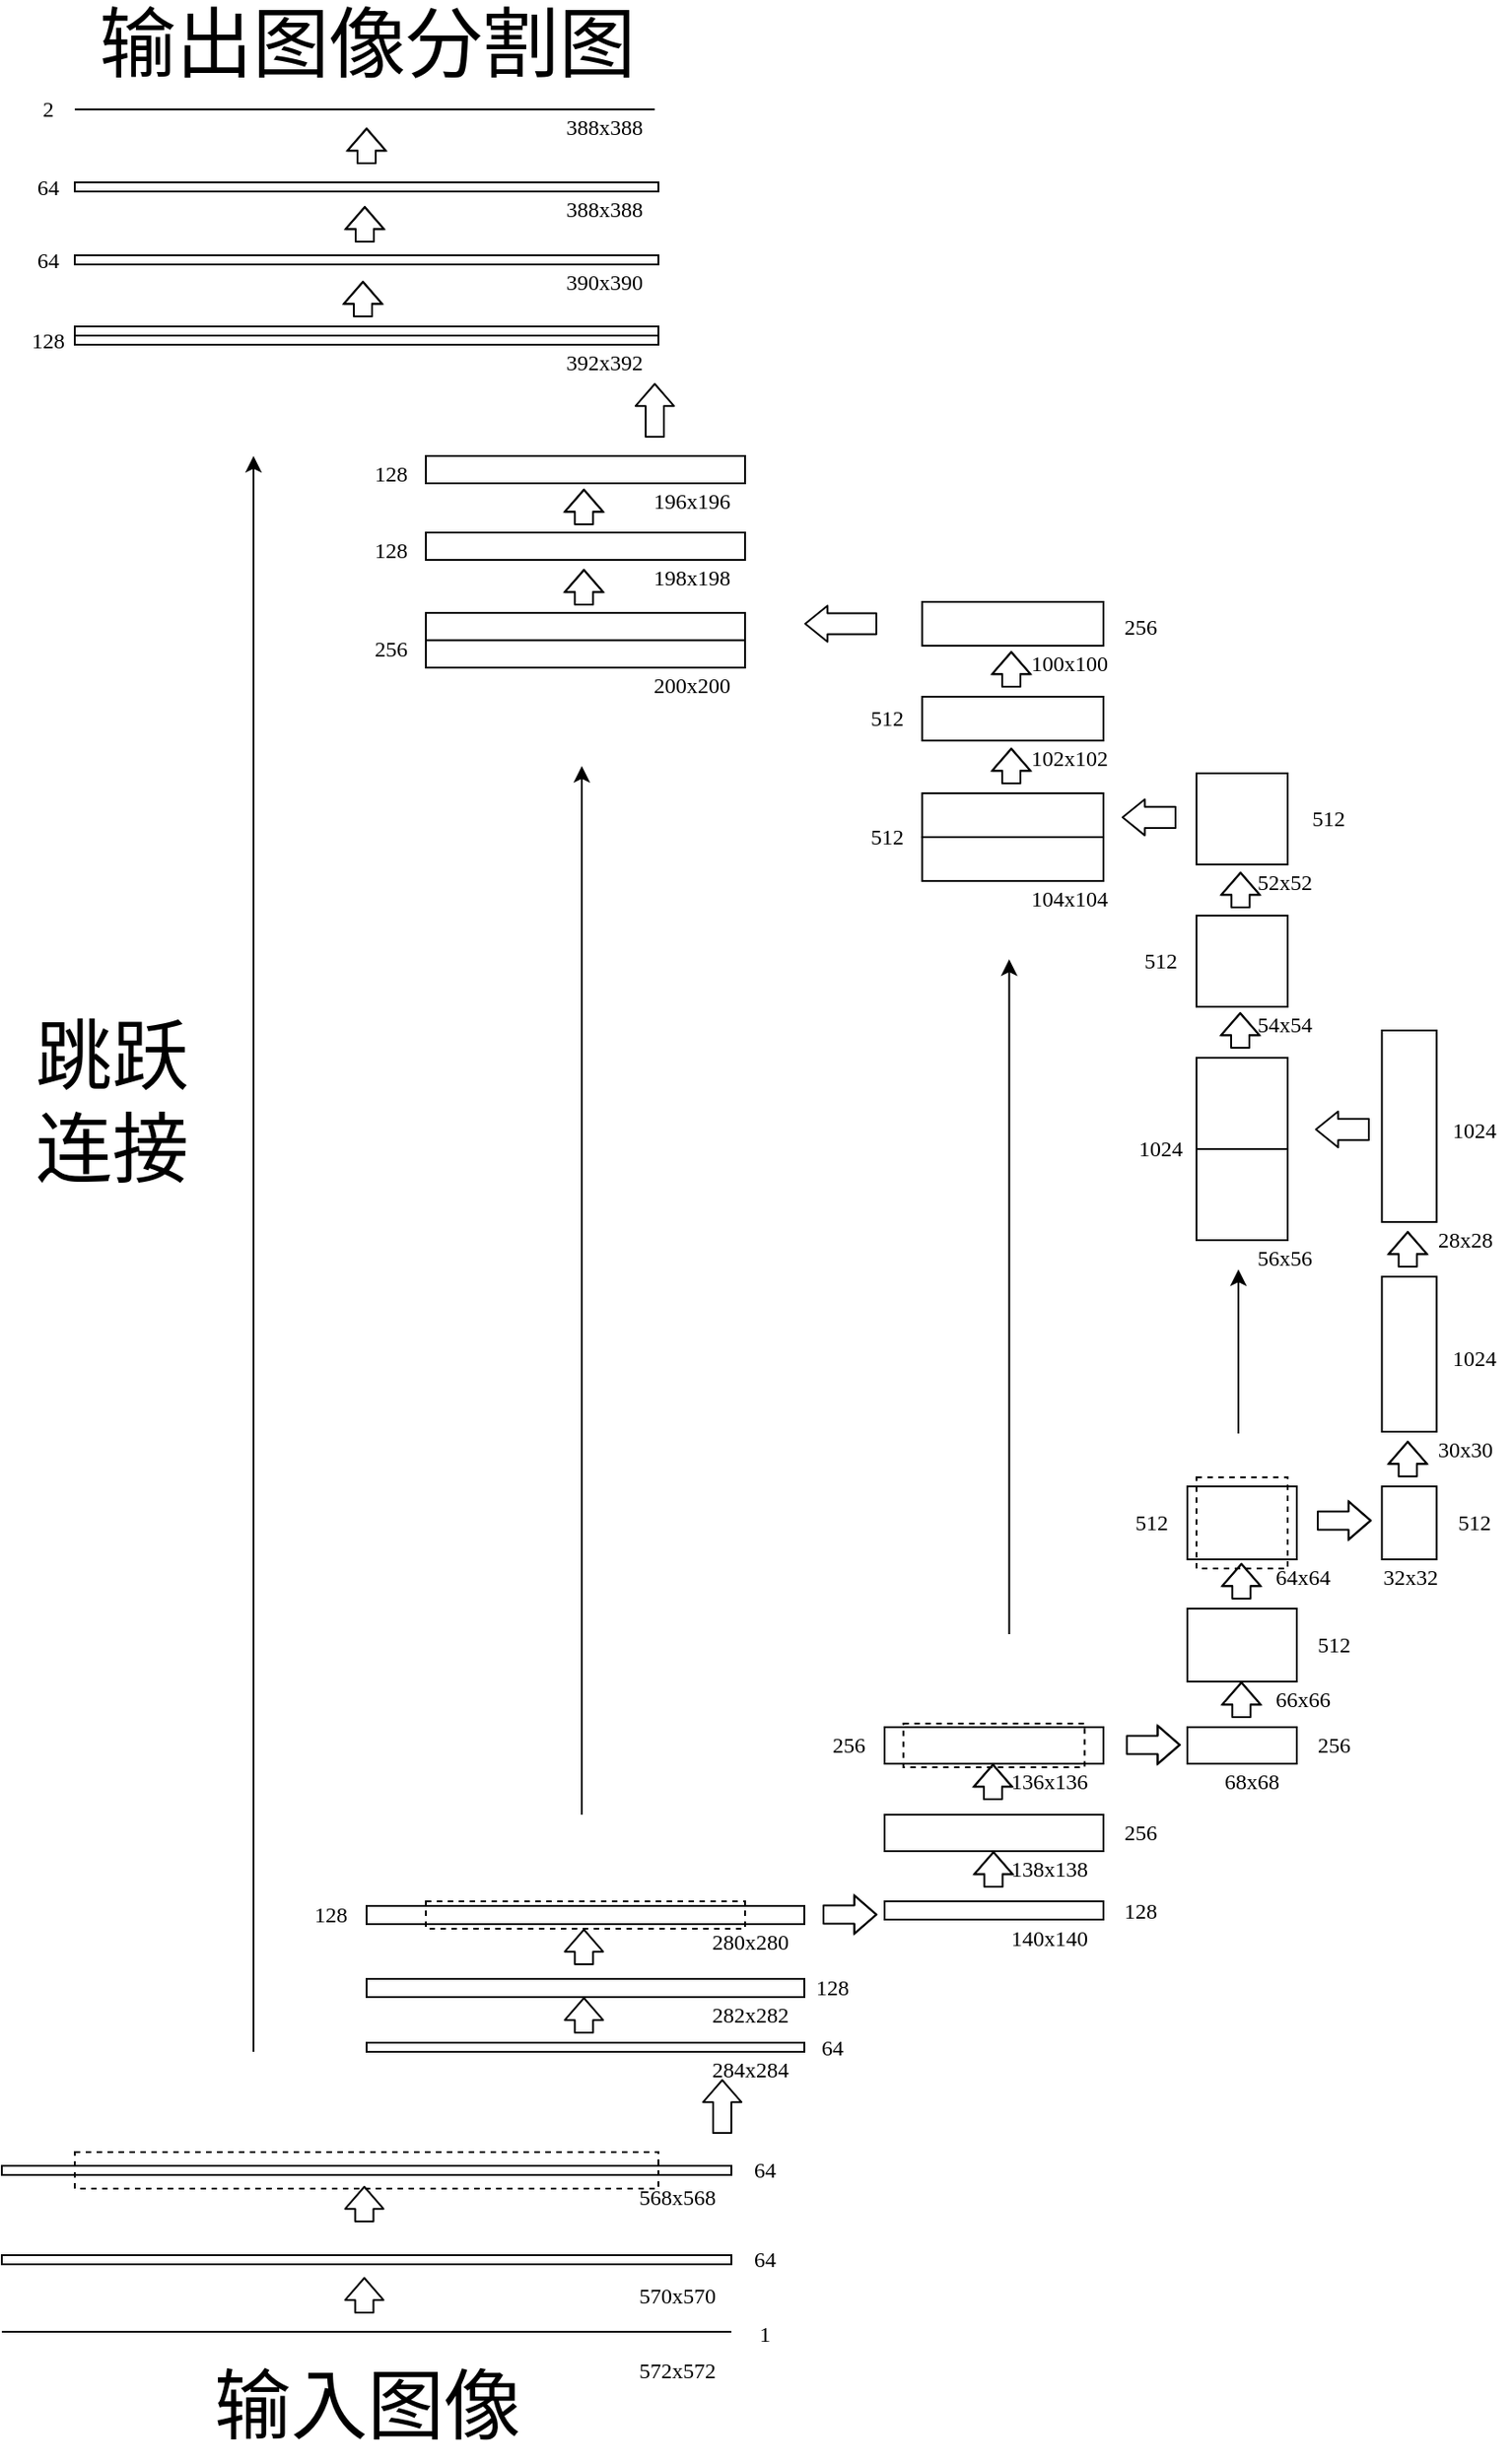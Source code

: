 <mxfile version="12.5.8" type="github">
  <diagram id="584rxZ2lj__Bb-bqf24h" name="Page-1">
    <mxGraphModel dx="1422" dy="745" grid="1" gridSize="10" guides="1" tooltips="1" connect="1" arrows="1" fold="1" page="1" pageScale="1" pageWidth="827" pageHeight="1169" math="0" shadow="0" extFonts="宋体^https://fonts.googleapis.com/css?family=%E5%AE%8B%E4%BD%93">
      <root>
        <mxCell id="0"/>
        <mxCell id="1" parent="0"/>
        <mxCell id="D4T93Kf8Fg8kUSdN_M_G-5" value="" style="rounded=0;whiteSpace=wrap;html=1;fontFamily=Times New Roman;" parent="1" vertex="1">
          <mxGeometry x="212" y="1485" width="240" height="10" as="geometry"/>
        </mxCell>
        <mxCell id="D4T93Kf8Fg8kUSdN_M_G-6" value="" style="rounded=0;whiteSpace=wrap;html=1;fontFamily=Times New Roman;" parent="1" vertex="1">
          <mxGeometry x="212" y="1445" width="240" height="10" as="geometry"/>
        </mxCell>
        <mxCell id="D4T93Kf8Fg8kUSdN_M_G-7" value="" style="endArrow=none;html=1;fontFamily=Times New Roman;" parent="1" edge="1">
          <mxGeometry width="50" height="50" relative="1" as="geometry">
            <mxPoint x="12" y="1678.5" as="sourcePoint"/>
            <mxPoint x="412" y="1678.5" as="targetPoint"/>
          </mxGeometry>
        </mxCell>
        <mxCell id="D4T93Kf8Fg8kUSdN_M_G-10" value="" style="rounded=0;whiteSpace=wrap;html=1;dashed=1;glass=1;fillColor=none;fontFamily=Times New Roman;" parent="1" vertex="1">
          <mxGeometry x="244.5" y="1442.5" width="175" height="15" as="geometry"/>
        </mxCell>
        <mxCell id="D4T93Kf8Fg8kUSdN_M_G-11" value="" style="shape=flexArrow;endArrow=classic;html=1;endWidth=10;endSize=3.7;fontFamily=Times New Roman;" parent="1" edge="1">
          <mxGeometry width="50" height="50" relative="1" as="geometry">
            <mxPoint x="331.17" y="1477.5" as="sourcePoint"/>
            <mxPoint x="331.17" y="1457.5" as="targetPoint"/>
          </mxGeometry>
        </mxCell>
        <mxCell id="D4T93Kf8Fg8kUSdN_M_G-12" value="" style="shape=flexArrow;endArrow=classic;html=1;endWidth=10;endSize=3.7;fontFamily=Times New Roman;" parent="1" edge="1">
          <mxGeometry width="50" height="50" relative="1" as="geometry">
            <mxPoint x="331.17" y="1515" as="sourcePoint"/>
            <mxPoint x="331.17" y="1495" as="targetPoint"/>
          </mxGeometry>
        </mxCell>
        <mxCell id="D4T93Kf8Fg8kUSdN_M_G-13" value="" style="rounded=0;whiteSpace=wrap;html=1;fontFamily=Times New Roman;" parent="1" vertex="1">
          <mxGeometry x="496" y="1442.5" width="120" height="10" as="geometry"/>
        </mxCell>
        <mxCell id="D4T93Kf8Fg8kUSdN_M_G-19" value="" style="shape=flexArrow;endArrow=classic;html=1;endWidth=10;endSize=3.7;fontFamily=Times New Roman;" parent="1" edge="1">
          <mxGeometry width="50" height="50" relative="1" as="geometry">
            <mxPoint x="555.71" y="1435" as="sourcePoint"/>
            <mxPoint x="555.71" y="1415" as="targetPoint"/>
            <Array as="points">
              <mxPoint x="555.71" y="1427.5"/>
            </Array>
          </mxGeometry>
        </mxCell>
        <mxCell id="D4T93Kf8Fg8kUSdN_M_G-22" value="" style="rounded=0;whiteSpace=wrap;html=1;fontFamily=Times New Roman;" parent="1" vertex="1">
          <mxGeometry x="496" y="1395" width="120" height="20" as="geometry"/>
        </mxCell>
        <mxCell id="D4T93Kf8Fg8kUSdN_M_G-23" value="" style="rounded=0;whiteSpace=wrap;html=1;fontFamily=Times New Roman;" parent="1" vertex="1">
          <mxGeometry x="496" y="1347.03" width="120" height="20" as="geometry"/>
        </mxCell>
        <mxCell id="D4T93Kf8Fg8kUSdN_M_G-24" value="" style="shape=flexArrow;endArrow=classic;html=1;endWidth=10;endSize=3.7;fontFamily=Times New Roman;" parent="1" edge="1">
          <mxGeometry width="50" height="50" relative="1" as="geometry">
            <mxPoint x="555.42" y="1387.03" as="sourcePoint"/>
            <mxPoint x="555.42" y="1367.03" as="targetPoint"/>
            <Array as="points">
              <mxPoint x="555.42" y="1379.53"/>
            </Array>
          </mxGeometry>
        </mxCell>
        <mxCell id="D4T93Kf8Fg8kUSdN_M_G-26" value="" style="rounded=0;whiteSpace=wrap;html=1;dashed=1;glass=1;fillColor=none;fontFamily=Times New Roman;" parent="1" vertex="1">
          <mxGeometry x="506.32" y="1345" width="99.37" height="24.06" as="geometry"/>
        </mxCell>
        <mxCell id="D4T93Kf8Fg8kUSdN_M_G-27" value="" style="shape=flexArrow;endArrow=classic;html=1;endWidth=10;endSize=3.7;fontFamily=Times New Roman;" parent="1" edge="1">
          <mxGeometry width="50" height="50" relative="1" as="geometry">
            <mxPoint x="462" y="1449.76" as="sourcePoint"/>
            <mxPoint x="492" y="1449.76" as="targetPoint"/>
            <Array as="points">
              <mxPoint x="472" y="1449.76"/>
            </Array>
          </mxGeometry>
        </mxCell>
        <mxCell id="D4T93Kf8Fg8kUSdN_M_G-28" value="" style="rounded=0;whiteSpace=wrap;html=1;fontFamily=Times New Roman;" parent="1" vertex="1">
          <mxGeometry x="662" y="1347.03" width="60" height="20" as="geometry"/>
        </mxCell>
        <mxCell id="D4T93Kf8Fg8kUSdN_M_G-29" value="" style="shape=flexArrow;endArrow=classic;html=1;endWidth=10;endSize=3.7;fontFamily=Times New Roman;" parent="1" edge="1">
          <mxGeometry width="50" height="50" relative="1" as="geometry">
            <mxPoint x="691.66" y="1342" as="sourcePoint"/>
            <mxPoint x="691.66" y="1322" as="targetPoint"/>
            <Array as="points">
              <mxPoint x="691.66" y="1334.5"/>
            </Array>
          </mxGeometry>
        </mxCell>
        <mxCell id="D4T93Kf8Fg8kUSdN_M_G-30" value="" style="rounded=0;whiteSpace=wrap;html=1;fontFamily=Times New Roman;" parent="1" vertex="1">
          <mxGeometry x="662" y="1282" width="60" height="40" as="geometry"/>
        </mxCell>
        <mxCell id="D4T93Kf8Fg8kUSdN_M_G-31" value="" style="rounded=0;whiteSpace=wrap;html=1;fontFamily=Times New Roman;" parent="1" vertex="1">
          <mxGeometry x="662" y="1215" width="60" height="40" as="geometry"/>
        </mxCell>
        <mxCell id="D4T93Kf8Fg8kUSdN_M_G-32" value="" style="shape=flexArrow;endArrow=classic;html=1;endWidth=10;endSize=3.7;fontFamily=Times New Roman;" parent="1" edge="1">
          <mxGeometry width="50" height="50" relative="1" as="geometry">
            <mxPoint x="691.66" y="1277" as="sourcePoint"/>
            <mxPoint x="691.66" y="1257" as="targetPoint"/>
            <Array as="points">
              <mxPoint x="691.66" y="1269.5"/>
            </Array>
          </mxGeometry>
        </mxCell>
        <mxCell id="D4T93Kf8Fg8kUSdN_M_G-33" value="" style="rounded=0;whiteSpace=wrap;html=1;dashed=1;glass=1;fillColor=none;fontFamily=Times New Roman;" parent="1" vertex="1">
          <mxGeometry x="667" y="1210" width="50" height="50" as="geometry"/>
        </mxCell>
        <mxCell id="D4T93Kf8Fg8kUSdN_M_G-34" value="" style="shape=flexArrow;endArrow=classic;html=1;endWidth=10;endSize=3.7;fontFamily=Times New Roman;" parent="1" edge="1">
          <mxGeometry width="50" height="50" relative="1" as="geometry">
            <mxPoint x="628.32" y="1356.69" as="sourcePoint"/>
            <mxPoint x="658.32" y="1356.69" as="targetPoint"/>
            <Array as="points">
              <mxPoint x="638.32" y="1356.69"/>
            </Array>
          </mxGeometry>
        </mxCell>
        <mxCell id="D4T93Kf8Fg8kUSdN_M_G-35" value="" style="rounded=0;whiteSpace=wrap;html=1;fontFamily=Times New Roman;" parent="1" vertex="1">
          <mxGeometry x="768.68" y="1215" width="30" height="40" as="geometry"/>
        </mxCell>
        <mxCell id="D4T93Kf8Fg8kUSdN_M_G-36" value="" style="shape=flexArrow;endArrow=classic;html=1;endWidth=10;endSize=3.7;fontFamily=Times New Roman;" parent="1" edge="1">
          <mxGeometry width="50" height="50" relative="1" as="geometry">
            <mxPoint x="782.85" y="1210" as="sourcePoint"/>
            <mxPoint x="782.85" y="1190" as="targetPoint"/>
            <Array as="points">
              <mxPoint x="782.85" y="1202.5"/>
            </Array>
          </mxGeometry>
        </mxCell>
        <mxCell id="D4T93Kf8Fg8kUSdN_M_G-37" value="" style="rounded=0;whiteSpace=wrap;html=1;fontFamily=Times New Roman;" parent="1" vertex="1">
          <mxGeometry x="768.68" y="1100" width="30" height="85" as="geometry"/>
        </mxCell>
        <mxCell id="D4T93Kf8Fg8kUSdN_M_G-38" value="" style="rounded=0;whiteSpace=wrap;html=1;fontFamily=Times New Roman;" parent="1" vertex="1">
          <mxGeometry x="768.68" y="965" width="30" height="105" as="geometry"/>
        </mxCell>
        <mxCell id="D4T93Kf8Fg8kUSdN_M_G-39" value="" style="shape=flexArrow;endArrow=classic;html=1;endWidth=10;endSize=3.7;fontFamily=Times New Roman;" parent="1" edge="1">
          <mxGeometry width="50" height="50" relative="1" as="geometry">
            <mxPoint x="782.85" y="1095" as="sourcePoint"/>
            <mxPoint x="782.85" y="1075" as="targetPoint"/>
            <Array as="points">
              <mxPoint x="782.85" y="1087.5"/>
            </Array>
          </mxGeometry>
        </mxCell>
        <mxCell id="D4T93Kf8Fg8kUSdN_M_G-41" value="" style="shape=flexArrow;endArrow=classic;html=1;endWidth=10;endSize=3.7;fontFamily=Times New Roman;" parent="1" edge="1">
          <mxGeometry width="50" height="50" relative="1" as="geometry">
            <mxPoint x="733" y="1233.69" as="sourcePoint"/>
            <mxPoint x="763" y="1233.69" as="targetPoint"/>
            <Array as="points">
              <mxPoint x="743" y="1233.69"/>
            </Array>
          </mxGeometry>
        </mxCell>
        <mxCell id="D4T93Kf8Fg8kUSdN_M_G-43" value="" style="rounded=0;whiteSpace=wrap;html=1;fontFamily=Times New Roman;" parent="1" vertex="1">
          <mxGeometry x="212" y="1520" width="240" height="5" as="geometry"/>
        </mxCell>
        <mxCell id="D4T93Kf8Fg8kUSdN_M_G-44" value="" style="rounded=0;whiteSpace=wrap;html=1;fontFamily=Times New Roman;" parent="1" vertex="1">
          <mxGeometry x="12" y="1587.5" width="400" height="5" as="geometry"/>
        </mxCell>
        <mxCell id="D4T93Kf8Fg8kUSdN_M_G-45" value="" style="rounded=0;whiteSpace=wrap;html=1;fontFamily=Times New Roman;" parent="1" vertex="1">
          <mxGeometry x="12" y="1636.5" width="400" height="5" as="geometry"/>
        </mxCell>
        <mxCell id="D4T93Kf8Fg8kUSdN_M_G-46" value="" style="shape=flexArrow;endArrow=classic;html=1;endWidth=10;endSize=3.7;fontFamily=Times New Roman;" parent="1" edge="1">
          <mxGeometry width="50" height="50" relative="1" as="geometry">
            <mxPoint x="210.75" y="1618.5" as="sourcePoint"/>
            <mxPoint x="210.75" y="1598.5" as="targetPoint"/>
          </mxGeometry>
        </mxCell>
        <mxCell id="D4T93Kf8Fg8kUSdN_M_G-47" value="" style="shape=flexArrow;endArrow=classic;html=1;endWidth=10;endSize=3.7;fontFamily=Times New Roman;" parent="1" edge="1">
          <mxGeometry width="50" height="50" relative="1" as="geometry">
            <mxPoint x="210.75" y="1668.5" as="sourcePoint"/>
            <mxPoint x="210.75" y="1648.5" as="targetPoint"/>
          </mxGeometry>
        </mxCell>
        <mxCell id="D4T93Kf8Fg8kUSdN_M_G-48" value="" style="rounded=0;whiteSpace=wrap;html=1;dashed=1;glass=1;fillColor=none;fontFamily=Times New Roman;" parent="1" vertex="1">
          <mxGeometry x="52" y="1580" width="320" height="20" as="geometry"/>
        </mxCell>
        <mxCell id="D4T93Kf8Fg8kUSdN_M_G-50" value="" style="shape=flexArrow;endArrow=classic;html=1;endWidth=10;endSize=3.7;fontFamily=Times New Roman;" parent="1" edge="1">
          <mxGeometry width="50" height="50" relative="1" as="geometry">
            <mxPoint x="407" y="1570" as="sourcePoint"/>
            <mxPoint x="407" y="1540" as="targetPoint"/>
          </mxGeometry>
        </mxCell>
        <mxCell id="D4T93Kf8Fg8kUSdN_M_G-52" value="" style="rounded=0;whiteSpace=wrap;html=1;glass=1;fillColor=none;fontFamily=Times New Roman;" parent="1" vertex="1">
          <mxGeometry x="667" y="1030" width="50" height="50" as="geometry"/>
        </mxCell>
        <mxCell id="D4T93Kf8Fg8kUSdN_M_G-53" value="" style="rounded=0;whiteSpace=wrap;html=1;glass=1;fillColor=none;fontFamily=Times New Roman;" parent="1" vertex="1">
          <mxGeometry x="667" y="980" width="50" height="50" as="geometry"/>
        </mxCell>
        <mxCell id="D4T93Kf8Fg8kUSdN_M_G-58" value="" style="shape=flexArrow;endArrow=classic;html=1;endWidth=7.143;endSize=3.731;width=11.613;fontFamily=Times New Roman;" parent="1" edge="1">
          <mxGeometry width="50" height="50" relative="1" as="geometry">
            <mxPoint x="762" y="1019.29" as="sourcePoint"/>
            <mxPoint x="732" y="1019.29" as="targetPoint"/>
          </mxGeometry>
        </mxCell>
        <mxCell id="D4T93Kf8Fg8kUSdN_M_G-62" value="" style="shape=flexArrow;endArrow=classic;html=1;endWidth=10;endSize=3.7;fontFamily=Times New Roman;" parent="1" edge="1">
          <mxGeometry width="50" height="50" relative="1" as="geometry">
            <mxPoint x="691.0" y="975" as="sourcePoint"/>
            <mxPoint x="691.0" y="955" as="targetPoint"/>
            <Array as="points">
              <mxPoint x="691.0" y="967.5"/>
            </Array>
          </mxGeometry>
        </mxCell>
        <mxCell id="D4T93Kf8Fg8kUSdN_M_G-63" value="" style="rounded=0;whiteSpace=wrap;html=1;glass=1;fillColor=none;fontFamily=Times New Roman;" parent="1" vertex="1">
          <mxGeometry x="667" y="902" width="50" height="50" as="geometry"/>
        </mxCell>
        <mxCell id="D4T93Kf8Fg8kUSdN_M_G-64" value="" style="rounded=0;whiteSpace=wrap;html=1;glass=1;fillColor=none;fontFamily=Times New Roman;" parent="1" vertex="1">
          <mxGeometry x="667" y="824" width="50" height="50" as="geometry"/>
        </mxCell>
        <mxCell id="D4T93Kf8Fg8kUSdN_M_G-65" value="" style="shape=flexArrow;endArrow=classic;html=1;endWidth=10;endSize=3.7;fontFamily=Times New Roman;" parent="1" edge="1">
          <mxGeometry width="50" height="50" relative="1" as="geometry">
            <mxPoint x="691.17" y="898" as="sourcePoint"/>
            <mxPoint x="691.17" y="878" as="targetPoint"/>
            <Array as="points">
              <mxPoint x="691.17" y="890.5"/>
            </Array>
          </mxGeometry>
        </mxCell>
        <mxCell id="D4T93Kf8Fg8kUSdN_M_G-66" value="" style="rounded=0;whiteSpace=wrap;html=1;glass=1;fillColor=none;fontFamily=Times New Roman;" parent="1" vertex="1">
          <mxGeometry x="516.63" y="859" width="99.37" height="24.06" as="geometry"/>
        </mxCell>
        <mxCell id="D4T93Kf8Fg8kUSdN_M_G-67" value="" style="rounded=0;whiteSpace=wrap;html=1;glass=1;fillColor=none;fontFamily=Times New Roman;" parent="1" vertex="1">
          <mxGeometry x="516.63" y="834.94" width="99.37" height="24.06" as="geometry"/>
        </mxCell>
        <mxCell id="D4T93Kf8Fg8kUSdN_M_G-68" value="" style="shape=flexArrow;endArrow=classic;html=1;endWidth=7.143;endSize=3.731;width=11.613;fontFamily=Times New Roman;" parent="1" edge="1">
          <mxGeometry width="50" height="50" relative="1" as="geometry">
            <mxPoint x="656" y="848.17" as="sourcePoint"/>
            <mxPoint x="626" y="848.17" as="targetPoint"/>
          </mxGeometry>
        </mxCell>
        <mxCell id="D4T93Kf8Fg8kUSdN_M_G-69" value="" style="shape=flexArrow;endArrow=classic;html=1;endWidth=10;endSize=3.7;fontFamily=Times New Roman;" parent="1" edge="1">
          <mxGeometry width="50" height="50" relative="1" as="geometry">
            <mxPoint x="565.48" y="830" as="sourcePoint"/>
            <mxPoint x="565.48" y="810" as="targetPoint"/>
            <Array as="points">
              <mxPoint x="565.48" y="822.5"/>
            </Array>
          </mxGeometry>
        </mxCell>
        <mxCell id="D4T93Kf8Fg8kUSdN_M_G-70" value="" style="rounded=0;whiteSpace=wrap;html=1;glass=1;fillColor=none;fontFamily=Times New Roman;" parent="1" vertex="1">
          <mxGeometry x="516.63" y="782" width="99.37" height="24.06" as="geometry"/>
        </mxCell>
        <mxCell id="D4T93Kf8Fg8kUSdN_M_G-71" value="" style="shape=flexArrow;endArrow=classic;html=1;endWidth=10;endSize=3.7;fontFamily=Times New Roman;" parent="1" edge="1">
          <mxGeometry width="50" height="50" relative="1" as="geometry">
            <mxPoint x="565.48" y="777" as="sourcePoint"/>
            <mxPoint x="565.48" y="757" as="targetPoint"/>
            <Array as="points">
              <mxPoint x="565.48" y="769.5"/>
            </Array>
          </mxGeometry>
        </mxCell>
        <mxCell id="D4T93Kf8Fg8kUSdN_M_G-72" value="" style="rounded=0;whiteSpace=wrap;html=1;glass=1;fillColor=none;fontFamily=Times New Roman;" parent="1" vertex="1">
          <mxGeometry x="516.63" y="730" width="99.37" height="24.06" as="geometry"/>
        </mxCell>
        <mxCell id="D4T93Kf8Fg8kUSdN_M_G-73" value="" style="shape=flexArrow;endArrow=classic;html=1;endWidth=7.143;endSize=3.731;width=11.613;fontFamily=Times New Roman;" parent="1" edge="1">
          <mxGeometry width="50" height="50" relative="1" as="geometry">
            <mxPoint x="492" y="742" as="sourcePoint"/>
            <mxPoint x="452" y="742" as="targetPoint"/>
          </mxGeometry>
        </mxCell>
        <mxCell id="D4T93Kf8Fg8kUSdN_M_G-77" value="" style="rounded=0;whiteSpace=wrap;html=1;glass=1;fillColor=none;fontFamily=Times New Roman;" parent="1" vertex="1">
          <mxGeometry x="244.5" y="751.06" width="175" height="15" as="geometry"/>
        </mxCell>
        <mxCell id="D4T93Kf8Fg8kUSdN_M_G-78" value="" style="rounded=0;whiteSpace=wrap;html=1;glass=1;fillColor=none;fontFamily=Times New Roman;" parent="1" vertex="1">
          <mxGeometry x="244.5" y="736.06" width="175" height="15" as="geometry"/>
        </mxCell>
        <mxCell id="D4T93Kf8Fg8kUSdN_M_G-79" value="" style="shape=flexArrow;endArrow=classic;html=1;endWidth=10;endSize=3.7;fontFamily=Times New Roman;" parent="1" edge="1">
          <mxGeometry width="50" height="50" relative="1" as="geometry">
            <mxPoint x="331.17" y="732" as="sourcePoint"/>
            <mxPoint x="331.17" y="712" as="targetPoint"/>
            <Array as="points">
              <mxPoint x="331.17" y="724.5"/>
            </Array>
          </mxGeometry>
        </mxCell>
        <mxCell id="D4T93Kf8Fg8kUSdN_M_G-80" value="" style="rounded=0;whiteSpace=wrap;html=1;glass=1;fillColor=none;fontFamily=Times New Roman;" parent="1" vertex="1">
          <mxGeometry x="244.5" y="692" width="175" height="15" as="geometry"/>
        </mxCell>
        <mxCell id="D4T93Kf8Fg8kUSdN_M_G-82" value="" style="shape=flexArrow;endArrow=classic;html=1;endWidth=10;endSize=3.7;fontFamily=Times New Roman;" parent="1" edge="1">
          <mxGeometry width="50" height="50" relative="1" as="geometry">
            <mxPoint x="331.17" y="688" as="sourcePoint"/>
            <mxPoint x="331.17" y="668" as="targetPoint"/>
            <Array as="points">
              <mxPoint x="331.17" y="680.5"/>
            </Array>
          </mxGeometry>
        </mxCell>
        <mxCell id="D4T93Kf8Fg8kUSdN_M_G-85" value="" style="rounded=0;whiteSpace=wrap;html=1;glass=1;fillColor=none;fontFamily=Times New Roman;" parent="1" vertex="1">
          <mxGeometry x="244.5" y="650" width="175" height="15" as="geometry"/>
        </mxCell>
        <mxCell id="D4T93Kf8Fg8kUSdN_M_G-86" value="" style="rounded=0;whiteSpace=wrap;html=1;glass=1;fillColor=none;fontFamily=Times New Roman;" parent="1" vertex="1">
          <mxGeometry x="52" y="584.0" width="320" height="5" as="geometry"/>
        </mxCell>
        <mxCell id="D4T93Kf8Fg8kUSdN_M_G-87" value="" style="rounded=0;whiteSpace=wrap;html=1;glass=1;fillColor=none;fontFamily=Times New Roman;" parent="1" vertex="1">
          <mxGeometry x="52" y="579.0" width="320" height="5" as="geometry"/>
        </mxCell>
        <mxCell id="D4T93Kf8Fg8kUSdN_M_G-89" value="" style="rounded=0;whiteSpace=wrap;html=1;glass=1;fillColor=none;fontFamily=Times New Roman;" parent="1" vertex="1">
          <mxGeometry x="52" y="540.0" width="320" height="5" as="geometry"/>
        </mxCell>
        <mxCell id="D4T93Kf8Fg8kUSdN_M_G-90" value="" style="rounded=0;whiteSpace=wrap;html=1;glass=1;fillColor=none;fontFamily=Times New Roman;" parent="1" vertex="1">
          <mxGeometry x="52" y="500.0" width="320" height="5" as="geometry"/>
        </mxCell>
        <mxCell id="D4T93Kf8Fg8kUSdN_M_G-91" value="" style="shape=flexArrow;endArrow=classic;html=1;endWidth=10;endSize=3.7;fontFamily=Times New Roman;" parent="1" edge="1">
          <mxGeometry width="50" height="50" relative="1" as="geometry">
            <mxPoint x="210.0" y="574" as="sourcePoint"/>
            <mxPoint x="210.0" y="554" as="targetPoint"/>
            <Array as="points">
              <mxPoint x="210.0" y="566.5"/>
            </Array>
          </mxGeometry>
        </mxCell>
        <mxCell id="D4T93Kf8Fg8kUSdN_M_G-92" value="" style="shape=flexArrow;endArrow=classic;html=1;endWidth=10;endSize=3.7;fontFamily=Times New Roman;" parent="1" edge="1">
          <mxGeometry width="50" height="50" relative="1" as="geometry">
            <mxPoint x="211.0" y="533" as="sourcePoint"/>
            <mxPoint x="211.0" y="513" as="targetPoint"/>
            <Array as="points">
              <mxPoint x="211.0" y="525.5"/>
            </Array>
          </mxGeometry>
        </mxCell>
        <mxCell id="D4T93Kf8Fg8kUSdN_M_G-93" value="" style="shape=flexArrow;endArrow=classic;html=1;endWidth=10;endSize=3.7;fontFamily=Times New Roman;" parent="1" edge="1">
          <mxGeometry width="50" height="50" relative="1" as="geometry">
            <mxPoint x="212.0" y="490" as="sourcePoint"/>
            <mxPoint x="212.0" y="470" as="targetPoint"/>
            <Array as="points">
              <mxPoint x="212.0" y="482.5"/>
            </Array>
          </mxGeometry>
        </mxCell>
        <mxCell id="D4T93Kf8Fg8kUSdN_M_G-95" value="" style="shape=flexArrow;endArrow=classic;html=1;endWidth=10;endSize=3.7;fontFamily=Times New Roman;" parent="1" edge="1">
          <mxGeometry width="50" height="50" relative="1" as="geometry">
            <mxPoint x="370" y="640" as="sourcePoint"/>
            <mxPoint x="370" y="610" as="targetPoint"/>
          </mxGeometry>
        </mxCell>
        <mxCell id="D4T93Kf8Fg8kUSdN_M_G-96" value="" style="endArrow=none;html=1;fontFamily=Times New Roman;" parent="1" edge="1">
          <mxGeometry width="50" height="50" relative="1" as="geometry">
            <mxPoint x="52" y="460" as="sourcePoint"/>
            <mxPoint x="370" y="460" as="targetPoint"/>
          </mxGeometry>
        </mxCell>
        <mxCell id="D4T93Kf8Fg8kUSdN_M_G-99" value="" style="endArrow=classic;html=1;fontFamily=Times New Roman;" parent="1" edge="1">
          <mxGeometry width="50" height="50" relative="1" as="geometry">
            <mxPoint x="330" y="1395" as="sourcePoint"/>
            <mxPoint x="330" y="820" as="targetPoint"/>
          </mxGeometry>
        </mxCell>
        <mxCell id="D4T93Kf8Fg8kUSdN_M_G-101" value="" style="endArrow=classic;html=1;fontFamily=Times New Roman;" parent="1" edge="1">
          <mxGeometry width="50" height="50" relative="1" as="geometry">
            <mxPoint x="564.32" y="1295.94" as="sourcePoint"/>
            <mxPoint x="564.32" y="926" as="targetPoint"/>
          </mxGeometry>
        </mxCell>
        <mxCell id="D4T93Kf8Fg8kUSdN_M_G-102" value="" style="endArrow=classic;html=1;fontFamily=Times New Roman;" parent="1" edge="1">
          <mxGeometry width="50" height="50" relative="1" as="geometry">
            <mxPoint x="690" y="1186" as="sourcePoint"/>
            <mxPoint x="690" y="1096" as="targetPoint"/>
          </mxGeometry>
        </mxCell>
        <mxCell id="D4T93Kf8Fg8kUSdN_M_G-103" value="&lt;font style=&quot;font-size: 42px&quot; face=&quot;宋体&quot;&gt;输入图像&lt;/font&gt;" style="text;html=1;align=center;verticalAlign=middle;resizable=0;points=[];autosize=1;fontSize=42;fontFamily=Times New Roman;" parent="1" vertex="1">
          <mxGeometry x="122" y="1690" width="180" height="60" as="geometry"/>
        </mxCell>
        <mxCell id="D4T93Kf8Fg8kUSdN_M_G-104" value="&lt;span style=&quot;font-size: 42px&quot;&gt;&lt;font style=&quot;font-size: 42px&quot; face=&quot;宋体&quot;&gt;跳跃&lt;br&gt;连接&lt;/font&gt;&lt;/span&gt;" style="text;html=1;align=center;verticalAlign=middle;resizable=0;points=[];autosize=1;fontSize=42;fontFamily=Times New Roman;" parent="1" vertex="1">
          <mxGeometry x="22" y="950" width="100" height="110" as="geometry"/>
        </mxCell>
        <mxCell id="D4T93Kf8Fg8kUSdN_M_G-105" value="" style="endArrow=classic;html=1;fontFamily=Times New Roman;" parent="1" edge="1">
          <mxGeometry width="50" height="50" relative="1" as="geometry">
            <mxPoint x="150" y="1525" as="sourcePoint"/>
            <mxPoint x="150" y="650" as="targetPoint"/>
          </mxGeometry>
        </mxCell>
        <mxCell id="D4T93Kf8Fg8kUSdN_M_G-107" value="572x572" style="text;html=1;align=center;verticalAlign=middle;resizable=0;points=[];autosize=1;fontSize=12;fontFamily=Times New Roman;" parent="1" vertex="1">
          <mxGeometry x="352" y="1690" width="60" height="20" as="geometry"/>
        </mxCell>
        <mxCell id="D4T93Kf8Fg8kUSdN_M_G-112" value="568x568" style="text;html=1;align=center;verticalAlign=middle;resizable=0;points=[];autosize=1;fontSize=12;fontFamily=Times New Roman;" parent="1" vertex="1">
          <mxGeometry x="352" y="1595" width="60" height="20" as="geometry"/>
        </mxCell>
        <mxCell id="D4T93Kf8Fg8kUSdN_M_G-113" value="1" style="text;html=1;align=center;verticalAlign=middle;resizable=0;points=[];autosize=1;fontSize=12;fontFamily=Times New Roman;" parent="1" vertex="1">
          <mxGeometry x="419.5" y="1670" width="20" height="20" as="geometry"/>
        </mxCell>
        <mxCell id="D4T93Kf8Fg8kUSdN_M_G-114" value="64" style="text;html=1;align=center;verticalAlign=middle;resizable=0;points=[];autosize=1;fontSize=12;fontFamily=Times New Roman;" parent="1" vertex="1">
          <mxGeometry x="414.5" y="1629" width="30" height="20" as="geometry"/>
        </mxCell>
        <mxCell id="D4T93Kf8Fg8kUSdN_M_G-115" value="64" style="text;html=1;align=center;verticalAlign=middle;resizable=0;points=[];autosize=1;fontSize=12;fontFamily=Times New Roman;" parent="1" vertex="1">
          <mxGeometry x="414.5" y="1580" width="30" height="20" as="geometry"/>
        </mxCell>
        <mxCell id="D4T93Kf8Fg8kUSdN_M_G-116" value="570x570" style="text;html=1;align=center;verticalAlign=middle;resizable=0;points=[];autosize=1;fontSize=12;fontFamily=Times New Roman;" parent="1" vertex="1">
          <mxGeometry x="352" y="1649" width="60" height="20" as="geometry"/>
        </mxCell>
        <mxCell id="D4T93Kf8Fg8kUSdN_M_G-117" value="284x284" style="text;html=1;align=center;verticalAlign=middle;resizable=0;points=[];autosize=1;fontSize=12;fontFamily=Times New Roman;" parent="1" vertex="1">
          <mxGeometry x="392" y="1525" width="60" height="20" as="geometry"/>
        </mxCell>
        <mxCell id="D4T93Kf8Fg8kUSdN_M_G-118" value="64" style="text;html=1;align=center;verticalAlign=middle;resizable=0;points=[];autosize=1;fontSize=12;fontFamily=Times New Roman;" parent="1" vertex="1">
          <mxGeometry x="452" y="1512.5" width="30" height="20" as="geometry"/>
        </mxCell>
        <mxCell id="D4T93Kf8Fg8kUSdN_M_G-119" value="282x282" style="text;html=1;align=center;verticalAlign=middle;resizable=0;points=[];autosize=1;fontSize=12;fontFamily=Times New Roman;" parent="1" vertex="1">
          <mxGeometry x="392" y="1495" width="60" height="20" as="geometry"/>
        </mxCell>
        <mxCell id="D4T93Kf8Fg8kUSdN_M_G-120" value="128" style="text;html=1;align=center;verticalAlign=middle;resizable=0;points=[];autosize=1;fontSize=12;fontFamily=Times New Roman;" parent="1" vertex="1">
          <mxGeometry x="452" y="1480" width="30" height="20" as="geometry"/>
        </mxCell>
        <mxCell id="D4T93Kf8Fg8kUSdN_M_G-121" value="280x280" style="text;html=1;align=center;verticalAlign=middle;resizable=0;points=[];autosize=1;fontSize=12;fontFamily=Times New Roman;" parent="1" vertex="1">
          <mxGeometry x="392" y="1455" width="60" height="20" as="geometry"/>
        </mxCell>
        <mxCell id="D4T93Kf8Fg8kUSdN_M_G-122" value="128" style="text;html=1;align=center;verticalAlign=middle;resizable=0;points=[];autosize=1;fontSize=12;fontFamily=Times New Roman;" parent="1" vertex="1">
          <mxGeometry x="177" y="1440" width="30" height="20" as="geometry"/>
        </mxCell>
        <mxCell id="D4T93Kf8Fg8kUSdN_M_G-123" value="140x140" style="text;html=1;align=center;verticalAlign=middle;resizable=0;points=[];autosize=1;fontSize=12;fontFamily=Times New Roman;" parent="1" vertex="1">
          <mxGeometry x="556" y="1452.5" width="60" height="20" as="geometry"/>
        </mxCell>
        <mxCell id="D4T93Kf8Fg8kUSdN_M_G-124" value="128" style="text;html=1;align=center;verticalAlign=middle;resizable=0;points=[];autosize=1;fontSize=12;fontFamily=Times New Roman;" parent="1" vertex="1">
          <mxGeometry x="621" y="1437.5" width="30" height="20" as="geometry"/>
        </mxCell>
        <mxCell id="D4T93Kf8Fg8kUSdN_M_G-125" value="256" style="text;html=1;align=center;verticalAlign=middle;resizable=0;points=[];autosize=1;fontSize=12;fontFamily=Times New Roman;" parent="1" vertex="1">
          <mxGeometry x="621" y="1395" width="30" height="20" as="geometry"/>
        </mxCell>
        <mxCell id="D4T93Kf8Fg8kUSdN_M_G-126" value="138x138" style="text;html=1;align=center;verticalAlign=middle;resizable=0;points=[];autosize=1;fontSize=12;fontFamily=Times New Roman;" parent="1" vertex="1">
          <mxGeometry x="556" y="1415" width="60" height="20" as="geometry"/>
        </mxCell>
        <mxCell id="D4T93Kf8Fg8kUSdN_M_G-129" value="256" style="text;html=1;align=center;verticalAlign=middle;resizable=0;points=[];autosize=1;fontSize=12;fontFamily=Times New Roman;" parent="1" vertex="1">
          <mxGeometry x="461" y="1347.03" width="30" height="20" as="geometry"/>
        </mxCell>
        <mxCell id="D4T93Kf8Fg8kUSdN_M_G-130" value="136x136" style="text;html=1;align=center;verticalAlign=middle;resizable=0;points=[];autosize=1;fontSize=12;fontFamily=Times New Roman;" parent="1" vertex="1">
          <mxGeometry x="556" y="1367.03" width="60" height="20" as="geometry"/>
        </mxCell>
        <mxCell id="D4T93Kf8Fg8kUSdN_M_G-131" value="256" style="text;html=1;align=center;verticalAlign=middle;resizable=0;points=[];autosize=1;fontSize=12;fontFamily=Times New Roman;" parent="1" vertex="1">
          <mxGeometry x="727" y="1347.03" width="30" height="20" as="geometry"/>
        </mxCell>
        <mxCell id="D4T93Kf8Fg8kUSdN_M_G-132" value="68x68" style="text;html=1;align=center;verticalAlign=middle;resizable=0;points=[];autosize=1;fontSize=12;fontFamily=Times New Roman;" parent="1" vertex="1">
          <mxGeometry x="672" y="1367.03" width="50" height="20" as="geometry"/>
        </mxCell>
        <mxCell id="D4T93Kf8Fg8kUSdN_M_G-133" value="512" style="text;html=1;align=center;verticalAlign=middle;resizable=0;points=[];autosize=1;fontSize=12;fontFamily=Times New Roman;" parent="1" vertex="1">
          <mxGeometry x="727" y="1292" width="30" height="20" as="geometry"/>
        </mxCell>
        <mxCell id="D4T93Kf8Fg8kUSdN_M_G-134" value="66x66" style="text;html=1;align=center;verticalAlign=middle;resizable=0;points=[];autosize=1;fontSize=12;fontFamily=Times New Roman;" parent="1" vertex="1">
          <mxGeometry x="700" y="1322" width="50" height="20" as="geometry"/>
        </mxCell>
        <mxCell id="D4T93Kf8Fg8kUSdN_M_G-135" value="64x64" style="text;html=1;align=center;verticalAlign=middle;resizable=0;points=[];autosize=1;fontSize=12;fontFamily=Times New Roman;" parent="1" vertex="1">
          <mxGeometry x="700" y="1255" width="50" height="20" as="geometry"/>
        </mxCell>
        <mxCell id="D4T93Kf8Fg8kUSdN_M_G-136" value="512" style="text;html=1;align=center;verticalAlign=middle;resizable=0;points=[];autosize=1;fontSize=12;fontFamily=Times New Roman;" parent="1" vertex="1">
          <mxGeometry x="627" y="1225" width="30" height="20" as="geometry"/>
        </mxCell>
        <mxCell id="D4T93Kf8Fg8kUSdN_M_G-137" value="32x32" style="text;html=1;align=center;verticalAlign=middle;resizable=0;points=[];autosize=1;fontSize=12;fontFamily=Times New Roman;" parent="1" vertex="1">
          <mxGeometry x="758.68" y="1255" width="50" height="20" as="geometry"/>
        </mxCell>
        <mxCell id="D4T93Kf8Fg8kUSdN_M_G-140" value="512" style="text;html=1;align=center;verticalAlign=middle;resizable=0;points=[];autosize=1;fontSize=12;fontFamily=Times New Roman;" parent="1" vertex="1">
          <mxGeometry x="803.68" y="1225" width="30" height="20" as="geometry"/>
        </mxCell>
        <mxCell id="D4T93Kf8Fg8kUSdN_M_G-141" value="1024" style="text;html=1;align=center;verticalAlign=middle;resizable=0;points=[];autosize=1;fontSize=12;fontFamily=Times New Roman;" parent="1" vertex="1">
          <mxGeometry x="798.68" y="1010" width="40" height="20" as="geometry"/>
        </mxCell>
        <mxCell id="D4T93Kf8Fg8kUSdN_M_G-142" value="1024" style="text;html=1;align=center;verticalAlign=middle;resizable=0;points=[];autosize=1;fontSize=12;fontFamily=Times New Roman;" parent="1" vertex="1">
          <mxGeometry x="798.68" y="1135" width="40" height="20" as="geometry"/>
        </mxCell>
        <mxCell id="D4T93Kf8Fg8kUSdN_M_G-145" value="30x30" style="text;html=1;align=center;verticalAlign=middle;resizable=0;points=[];autosize=1;fontSize=12;fontFamily=Times New Roman;" parent="1" vertex="1">
          <mxGeometry x="788.68" y="1185" width="50" height="20" as="geometry"/>
        </mxCell>
        <mxCell id="D4T93Kf8Fg8kUSdN_M_G-148" value="28x28" style="text;html=1;align=center;verticalAlign=middle;resizable=0;points=[];autosize=1;fontSize=12;fontFamily=Times New Roman;" parent="1" vertex="1">
          <mxGeometry x="788.68" y="1070" width="50" height="20" as="geometry"/>
        </mxCell>
        <mxCell id="D4T93Kf8Fg8kUSdN_M_G-149" value="1024" style="text;html=1;align=center;verticalAlign=middle;resizable=0;points=[];autosize=1;fontSize=12;fontFamily=Times New Roman;" parent="1" vertex="1">
          <mxGeometry x="627" y="1020" width="40" height="20" as="geometry"/>
        </mxCell>
        <mxCell id="D4T93Kf8Fg8kUSdN_M_G-150" value="56x56" style="text;html=1;align=center;verticalAlign=middle;resizable=0;points=[];autosize=1;fontSize=12;fontFamily=Times New Roman;" parent="1" vertex="1">
          <mxGeometry x="690" y="1080" width="50" height="20" as="geometry"/>
        </mxCell>
        <mxCell id="D4T93Kf8Fg8kUSdN_M_G-151" value="54x54" style="text;html=1;align=center;verticalAlign=middle;resizable=0;points=[];autosize=1;fontSize=12;fontFamily=Times New Roman;" parent="1" vertex="1">
          <mxGeometry x="690" y="952" width="50" height="20" as="geometry"/>
        </mxCell>
        <mxCell id="D4T93Kf8Fg8kUSdN_M_G-152" value="52x52" style="text;html=1;align=center;verticalAlign=middle;resizable=0;points=[];autosize=1;fontSize=12;fontFamily=Times New Roman;" parent="1" vertex="1">
          <mxGeometry x="690" y="874" width="50" height="20" as="geometry"/>
        </mxCell>
        <mxCell id="D4T93Kf8Fg8kUSdN_M_G-155" value="512" style="text;html=1;align=center;verticalAlign=middle;resizable=0;points=[];autosize=1;fontSize=12;fontFamily=Times New Roman;" parent="1" vertex="1">
          <mxGeometry x="632" y="917" width="30" height="20" as="geometry"/>
        </mxCell>
        <mxCell id="D4T93Kf8Fg8kUSdN_M_G-157" value="512" style="text;html=1;align=center;verticalAlign=middle;resizable=0;points=[];autosize=1;fontSize=12;fontFamily=Times New Roman;" parent="1" vertex="1">
          <mxGeometry x="723.68" y="839" width="30" height="20" as="geometry"/>
        </mxCell>
        <mxCell id="D4T93Kf8Fg8kUSdN_M_G-158" value="104x104" style="text;html=1;align=center;verticalAlign=middle;resizable=0;points=[];autosize=1;fontSize=12;fontFamily=Times New Roman;" parent="1" vertex="1">
          <mxGeometry x="567" y="883.06" width="60" height="20" as="geometry"/>
        </mxCell>
        <mxCell id="D4T93Kf8Fg8kUSdN_M_G-159" value="512" style="text;html=1;align=center;verticalAlign=middle;resizable=0;points=[];autosize=1;fontSize=12;fontFamily=Times New Roman;" parent="1" vertex="1">
          <mxGeometry x="481.63" y="849" width="30" height="20" as="geometry"/>
        </mxCell>
        <mxCell id="D4T93Kf8Fg8kUSdN_M_G-160" value="512" style="text;html=1;align=center;verticalAlign=middle;resizable=0;points=[];autosize=1;fontSize=12;fontFamily=Times New Roman;" parent="1" vertex="1">
          <mxGeometry x="481.63" y="784.03" width="30" height="20" as="geometry"/>
        </mxCell>
        <mxCell id="D4T93Kf8Fg8kUSdN_M_G-161" value="256" style="text;html=1;align=center;verticalAlign=middle;resizable=0;points=[];autosize=1;fontSize=12;fontFamily=Times New Roman;" parent="1" vertex="1">
          <mxGeometry x="621" y="733.56" width="30" height="20" as="geometry"/>
        </mxCell>
        <mxCell id="D4T93Kf8Fg8kUSdN_M_G-162" value="102x102" style="text;html=1;align=center;verticalAlign=middle;resizable=0;points=[];autosize=1;fontSize=12;fontFamily=Times New Roman;" parent="1" vertex="1">
          <mxGeometry x="567" y="806.06" width="60" height="20" as="geometry"/>
        </mxCell>
        <mxCell id="D4T93Kf8Fg8kUSdN_M_G-165" value="100x100" style="text;html=1;align=center;verticalAlign=middle;resizable=0;points=[];autosize=1;fontSize=12;fontFamily=Times New Roman;" parent="1" vertex="1">
          <mxGeometry x="567" y="754.06" width="60" height="20" as="geometry"/>
        </mxCell>
        <mxCell id="D4T93Kf8Fg8kUSdN_M_G-166" value="200x200" style="text;html=1;align=center;verticalAlign=middle;resizable=0;points=[];autosize=1;fontSize=12;fontFamily=Times New Roman;" parent="1" vertex="1">
          <mxGeometry x="359.5" y="766.06" width="60" height="20" as="geometry"/>
        </mxCell>
        <mxCell id="D4T93Kf8Fg8kUSdN_M_G-167" value="256" style="text;html=1;align=center;verticalAlign=middle;resizable=0;points=[];autosize=1;fontSize=12;fontFamily=Times New Roman;" parent="1" vertex="1">
          <mxGeometry x="209.5" y="746.06" width="30" height="20" as="geometry"/>
        </mxCell>
        <mxCell id="D4T93Kf8Fg8kUSdN_M_G-168" value="198x198" style="text;html=1;align=center;verticalAlign=middle;resizable=0;points=[];autosize=1;fontSize=12;fontFamily=Times New Roman;" parent="1" vertex="1">
          <mxGeometry x="359.5" y="707" width="60" height="20" as="geometry"/>
        </mxCell>
        <mxCell id="D4T93Kf8Fg8kUSdN_M_G-169" value="196x196" style="text;html=1;align=center;verticalAlign=middle;resizable=0;points=[];autosize=1;fontSize=12;fontFamily=Times New Roman;" parent="1" vertex="1">
          <mxGeometry x="359.5" y="665" width="60" height="20" as="geometry"/>
        </mxCell>
        <mxCell id="D4T93Kf8Fg8kUSdN_M_G-170" value="128" style="text;html=1;align=center;verticalAlign=middle;resizable=0;points=[];autosize=1;fontSize=12;fontFamily=Times New Roman;" parent="1" vertex="1">
          <mxGeometry x="209.5" y="692" width="30" height="20" as="geometry"/>
        </mxCell>
        <mxCell id="D4T93Kf8Fg8kUSdN_M_G-173" value="128" style="text;html=1;align=center;verticalAlign=middle;resizable=0;points=[];autosize=1;fontSize=12;fontFamily=Times New Roman;" parent="1" vertex="1">
          <mxGeometry x="209.5" y="650" width="30" height="20" as="geometry"/>
        </mxCell>
        <mxCell id="D4T93Kf8Fg8kUSdN_M_G-174" value="392x392" style="text;html=1;align=center;verticalAlign=middle;resizable=0;points=[];autosize=1;fontSize=12;fontFamily=Times New Roman;" parent="1" vertex="1">
          <mxGeometry x="312" y="589" width="60" height="20" as="geometry"/>
        </mxCell>
        <mxCell id="D4T93Kf8Fg8kUSdN_M_G-177" value="390x390" style="text;html=1;align=center;verticalAlign=middle;resizable=0;points=[];autosize=1;fontSize=12;fontFamily=Times New Roman;" parent="1" vertex="1">
          <mxGeometry x="312" y="545" width="60" height="20" as="geometry"/>
        </mxCell>
        <mxCell id="D4T93Kf8Fg8kUSdN_M_G-180" value="388x388" style="text;html=1;align=center;verticalAlign=middle;resizable=0;points=[];autosize=1;fontSize=12;fontFamily=Times New Roman;" parent="1" vertex="1">
          <mxGeometry x="312" y="505" width="60" height="20" as="geometry"/>
        </mxCell>
        <mxCell id="D4T93Kf8Fg8kUSdN_M_G-181" value="388x388" style="text;html=1;align=center;verticalAlign=middle;resizable=0;points=[];autosize=1;fontSize=12;fontFamily=Times New Roman;" parent="1" vertex="1">
          <mxGeometry x="312" y="460" width="60" height="20" as="geometry"/>
        </mxCell>
        <mxCell id="D4T93Kf8Fg8kUSdN_M_G-182" value="128" style="text;html=1;align=center;verticalAlign=middle;resizable=0;points=[];autosize=1;fontSize=12;fontFamily=Times New Roman;" parent="1" vertex="1">
          <mxGeometry x="22" y="576.5" width="30" height="20" as="geometry"/>
        </mxCell>
        <mxCell id="D4T93Kf8Fg8kUSdN_M_G-183" value="64" style="text;html=1;align=center;verticalAlign=middle;resizable=0;points=[];autosize=1;fontSize=12;fontFamily=Times New Roman;" parent="1" vertex="1">
          <mxGeometry x="22" y="532.5" width="30" height="20" as="geometry"/>
        </mxCell>
        <mxCell id="D4T93Kf8Fg8kUSdN_M_G-185" value="64" style="text;html=1;align=center;verticalAlign=middle;resizable=0;points=[];autosize=1;fontSize=12;fontFamily=Times New Roman;" parent="1" vertex="1">
          <mxGeometry x="22" y="492.5" width="30" height="20" as="geometry"/>
        </mxCell>
        <mxCell id="D4T93Kf8Fg8kUSdN_M_G-186" value="2" style="text;html=1;align=center;verticalAlign=middle;resizable=0;points=[];autosize=1;fontSize=12;fontFamily=Times New Roman;" parent="1" vertex="1">
          <mxGeometry x="27" y="450" width="20" height="20" as="geometry"/>
        </mxCell>
        <mxCell id="D4T93Kf8Fg8kUSdN_M_G-187" value="&lt;font style=&quot;font-size: 42px&quot; face=&quot;宋体&quot;&gt;输出图像分割图&lt;/font&gt;" style="text;html=1;align=center;verticalAlign=middle;resizable=0;points=[];autosize=1;fontSize=12;fontFamily=Times New Roman;" parent="1" vertex="1">
          <mxGeometry x="57" y="410" width="310" height="30" as="geometry"/>
        </mxCell>
      </root>
    </mxGraphModel>
  </diagram>
</mxfile>
